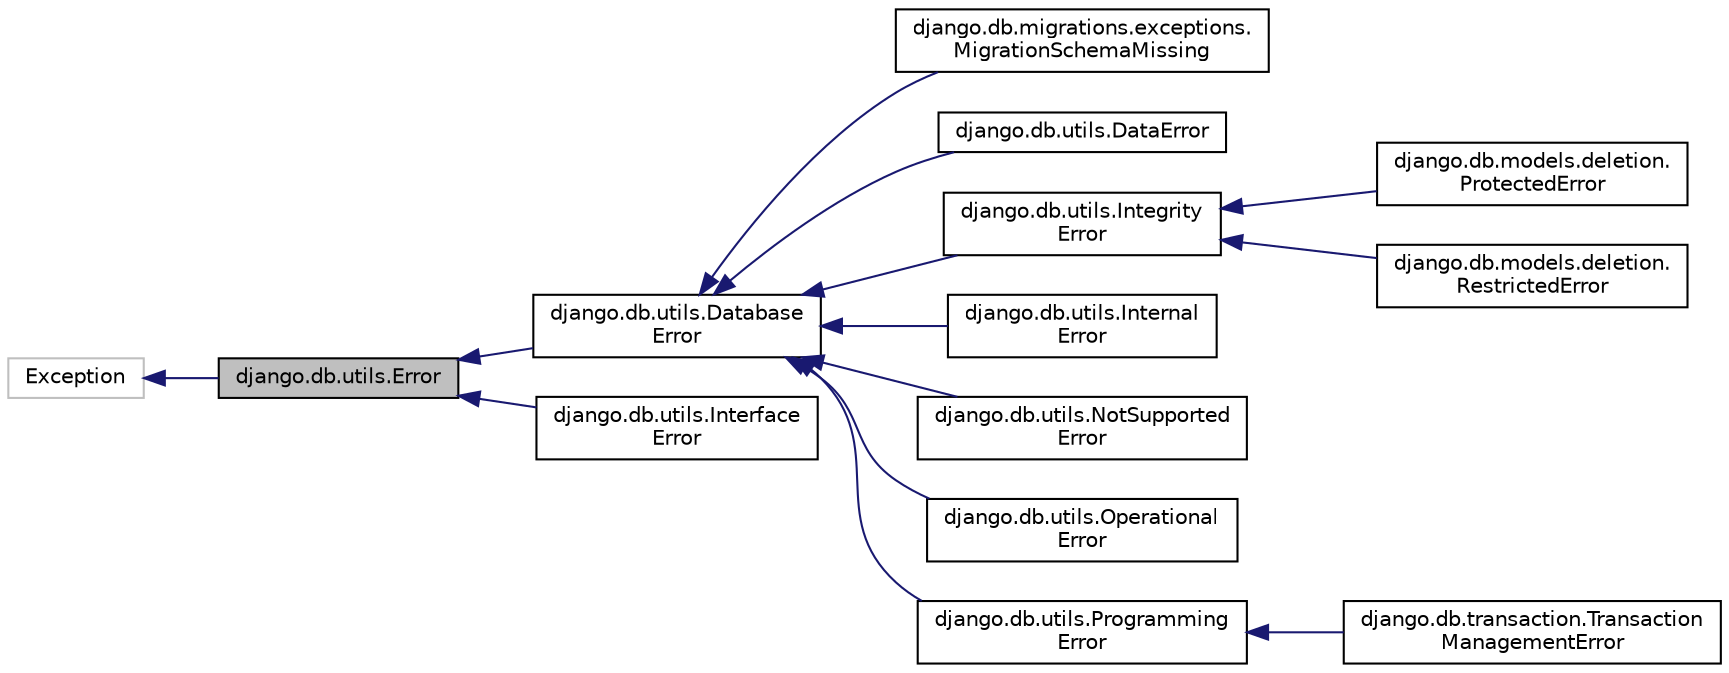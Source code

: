 digraph "django.db.utils.Error"
{
 // LATEX_PDF_SIZE
  edge [fontname="Helvetica",fontsize="10",labelfontname="Helvetica",labelfontsize="10"];
  node [fontname="Helvetica",fontsize="10",shape=record];
  rankdir="LR";
  Node1 [label="django.db.utils.Error",height=0.2,width=0.4,color="black", fillcolor="grey75", style="filled", fontcolor="black",tooltip=" "];
  Node2 -> Node1 [dir="back",color="midnightblue",fontsize="10",style="solid",fontname="Helvetica"];
  Node2 [label="Exception",height=0.2,width=0.4,color="grey75", fillcolor="white", style="filled",tooltip=" "];
  Node1 -> Node3 [dir="back",color="midnightblue",fontsize="10",style="solid",fontname="Helvetica"];
  Node3 [label="django.db.utils.Database\lError",height=0.2,width=0.4,color="black", fillcolor="white", style="filled",URL="$classdjango_1_1db_1_1utils_1_1_database_error.html",tooltip=" "];
  Node3 -> Node4 [dir="back",color="midnightblue",fontsize="10",style="solid",fontname="Helvetica"];
  Node4 [label="django.db.migrations.exceptions.\lMigrationSchemaMissing",height=0.2,width=0.4,color="black", fillcolor="white", style="filled",URL="$classdjango_1_1db_1_1migrations_1_1exceptions_1_1_migration_schema_missing.html",tooltip=" "];
  Node3 -> Node5 [dir="back",color="midnightblue",fontsize="10",style="solid",fontname="Helvetica"];
  Node5 [label="django.db.utils.DataError",height=0.2,width=0.4,color="black", fillcolor="white", style="filled",URL="$classdjango_1_1db_1_1utils_1_1_data_error.html",tooltip=" "];
  Node3 -> Node6 [dir="back",color="midnightblue",fontsize="10",style="solid",fontname="Helvetica"];
  Node6 [label="django.db.utils.Integrity\lError",height=0.2,width=0.4,color="black", fillcolor="white", style="filled",URL="$classdjango_1_1db_1_1utils_1_1_integrity_error.html",tooltip=" "];
  Node6 -> Node7 [dir="back",color="midnightblue",fontsize="10",style="solid",fontname="Helvetica"];
  Node7 [label="django.db.models.deletion.\lProtectedError",height=0.2,width=0.4,color="black", fillcolor="white", style="filled",URL="$classdjango_1_1db_1_1models_1_1deletion_1_1_protected_error.html",tooltip=" "];
  Node6 -> Node8 [dir="back",color="midnightblue",fontsize="10",style="solid",fontname="Helvetica"];
  Node8 [label="django.db.models.deletion.\lRestrictedError",height=0.2,width=0.4,color="black", fillcolor="white", style="filled",URL="$classdjango_1_1db_1_1models_1_1deletion_1_1_restricted_error.html",tooltip=" "];
  Node3 -> Node9 [dir="back",color="midnightblue",fontsize="10",style="solid",fontname="Helvetica"];
  Node9 [label="django.db.utils.Internal\lError",height=0.2,width=0.4,color="black", fillcolor="white", style="filled",URL="$classdjango_1_1db_1_1utils_1_1_internal_error.html",tooltip=" "];
  Node3 -> Node10 [dir="back",color="midnightblue",fontsize="10",style="solid",fontname="Helvetica"];
  Node10 [label="django.db.utils.NotSupported\lError",height=0.2,width=0.4,color="black", fillcolor="white", style="filled",URL="$classdjango_1_1db_1_1utils_1_1_not_supported_error.html",tooltip=" "];
  Node3 -> Node11 [dir="back",color="midnightblue",fontsize="10",style="solid",fontname="Helvetica"];
  Node11 [label="django.db.utils.Operational\lError",height=0.2,width=0.4,color="black", fillcolor="white", style="filled",URL="$classdjango_1_1db_1_1utils_1_1_operational_error.html",tooltip=" "];
  Node3 -> Node12 [dir="back",color="midnightblue",fontsize="10",style="solid",fontname="Helvetica"];
  Node12 [label="django.db.utils.Programming\lError",height=0.2,width=0.4,color="black", fillcolor="white", style="filled",URL="$classdjango_1_1db_1_1utils_1_1_programming_error.html",tooltip=" "];
  Node12 -> Node13 [dir="back",color="midnightblue",fontsize="10",style="solid",fontname="Helvetica"];
  Node13 [label="django.db.transaction.Transaction\lManagementError",height=0.2,width=0.4,color="black", fillcolor="white", style="filled",URL="$classdjango_1_1db_1_1transaction_1_1_transaction_management_error.html",tooltip=" "];
  Node1 -> Node14 [dir="back",color="midnightblue",fontsize="10",style="solid",fontname="Helvetica"];
  Node14 [label="django.db.utils.Interface\lError",height=0.2,width=0.4,color="black", fillcolor="white", style="filled",URL="$classdjango_1_1db_1_1utils_1_1_interface_error.html",tooltip=" "];
}
